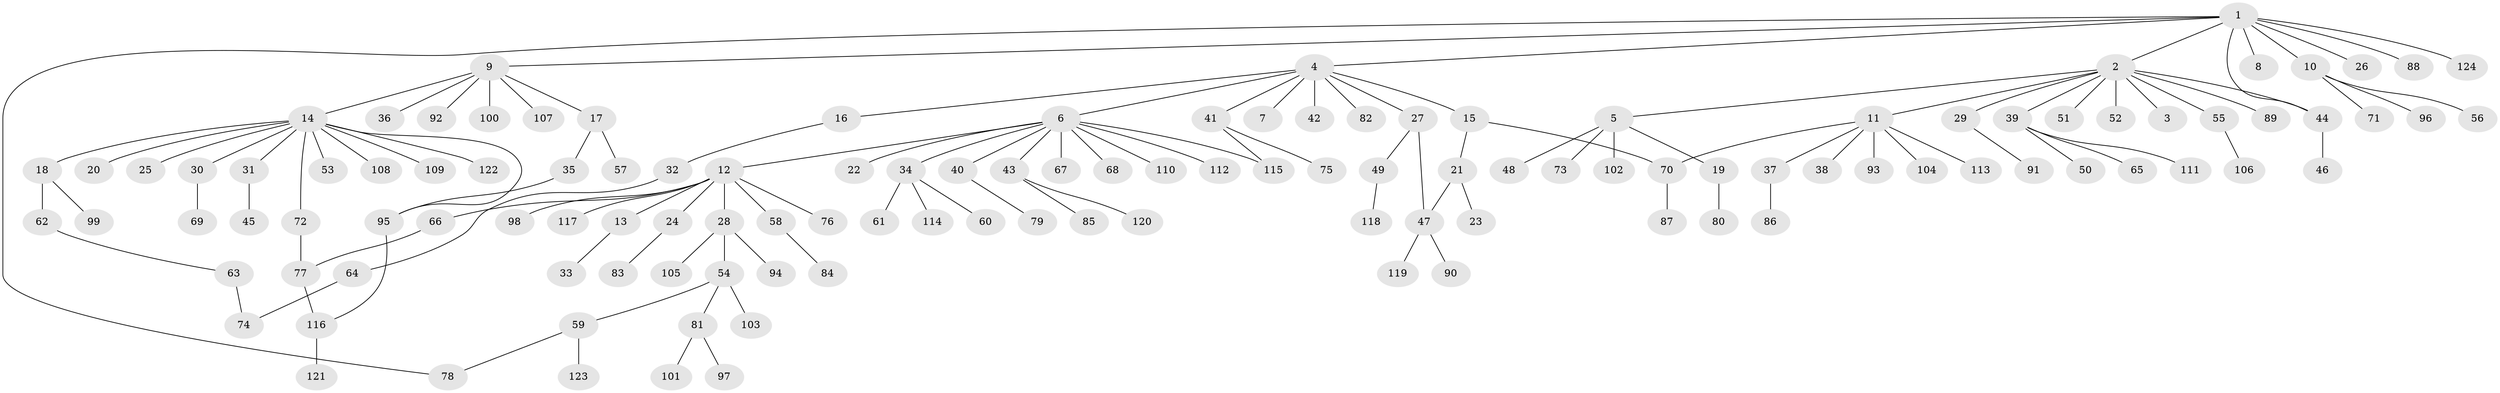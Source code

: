 // coarse degree distribution, {1: 0.8648648648648649, 6: 0.02702702702702703, 3: 0.05405405405405406, 8: 0.02702702702702703, 22: 0.02702702702702703}
// Generated by graph-tools (version 1.1) at 2025/50/03/04/25 21:50:39]
// undirected, 124 vertices, 132 edges
graph export_dot {
graph [start="1"]
  node [color=gray90,style=filled];
  1;
  2;
  3;
  4;
  5;
  6;
  7;
  8;
  9;
  10;
  11;
  12;
  13;
  14;
  15;
  16;
  17;
  18;
  19;
  20;
  21;
  22;
  23;
  24;
  25;
  26;
  27;
  28;
  29;
  30;
  31;
  32;
  33;
  34;
  35;
  36;
  37;
  38;
  39;
  40;
  41;
  42;
  43;
  44;
  45;
  46;
  47;
  48;
  49;
  50;
  51;
  52;
  53;
  54;
  55;
  56;
  57;
  58;
  59;
  60;
  61;
  62;
  63;
  64;
  65;
  66;
  67;
  68;
  69;
  70;
  71;
  72;
  73;
  74;
  75;
  76;
  77;
  78;
  79;
  80;
  81;
  82;
  83;
  84;
  85;
  86;
  87;
  88;
  89;
  90;
  91;
  92;
  93;
  94;
  95;
  96;
  97;
  98;
  99;
  100;
  101;
  102;
  103;
  104;
  105;
  106;
  107;
  108;
  109;
  110;
  111;
  112;
  113;
  114;
  115;
  116;
  117;
  118;
  119;
  120;
  121;
  122;
  123;
  124;
  1 -- 2;
  1 -- 4;
  1 -- 8;
  1 -- 9;
  1 -- 10;
  1 -- 26;
  1 -- 44;
  1 -- 78;
  1 -- 88;
  1 -- 124;
  2 -- 3;
  2 -- 5;
  2 -- 11;
  2 -- 29;
  2 -- 39;
  2 -- 44;
  2 -- 51;
  2 -- 52;
  2 -- 55;
  2 -- 89;
  4 -- 6;
  4 -- 7;
  4 -- 15;
  4 -- 16;
  4 -- 27;
  4 -- 41;
  4 -- 42;
  4 -- 82;
  5 -- 19;
  5 -- 48;
  5 -- 73;
  5 -- 102;
  6 -- 12;
  6 -- 22;
  6 -- 34;
  6 -- 40;
  6 -- 43;
  6 -- 67;
  6 -- 68;
  6 -- 110;
  6 -- 112;
  6 -- 115;
  9 -- 14;
  9 -- 17;
  9 -- 36;
  9 -- 92;
  9 -- 100;
  9 -- 107;
  10 -- 56;
  10 -- 71;
  10 -- 96;
  11 -- 37;
  11 -- 38;
  11 -- 70;
  11 -- 93;
  11 -- 104;
  11 -- 113;
  12 -- 13;
  12 -- 24;
  12 -- 28;
  12 -- 58;
  12 -- 66;
  12 -- 76;
  12 -- 98;
  12 -- 117;
  13 -- 33;
  14 -- 18;
  14 -- 20;
  14 -- 25;
  14 -- 30;
  14 -- 31;
  14 -- 53;
  14 -- 72;
  14 -- 95;
  14 -- 108;
  14 -- 109;
  14 -- 122;
  15 -- 21;
  15 -- 70;
  16 -- 32;
  17 -- 35;
  17 -- 57;
  18 -- 62;
  18 -- 99;
  19 -- 80;
  21 -- 23;
  21 -- 47;
  24 -- 83;
  27 -- 47;
  27 -- 49;
  28 -- 54;
  28 -- 94;
  28 -- 105;
  29 -- 91;
  30 -- 69;
  31 -- 45;
  32 -- 64;
  34 -- 60;
  34 -- 61;
  34 -- 114;
  35 -- 95;
  37 -- 86;
  39 -- 50;
  39 -- 65;
  39 -- 111;
  40 -- 79;
  41 -- 75;
  41 -- 115;
  43 -- 85;
  43 -- 120;
  44 -- 46;
  47 -- 90;
  47 -- 119;
  49 -- 118;
  54 -- 59;
  54 -- 81;
  54 -- 103;
  55 -- 106;
  58 -- 84;
  59 -- 78;
  59 -- 123;
  62 -- 63;
  63 -- 74;
  64 -- 74;
  66 -- 77;
  70 -- 87;
  72 -- 77;
  77 -- 116;
  81 -- 97;
  81 -- 101;
  95 -- 116;
  116 -- 121;
}
